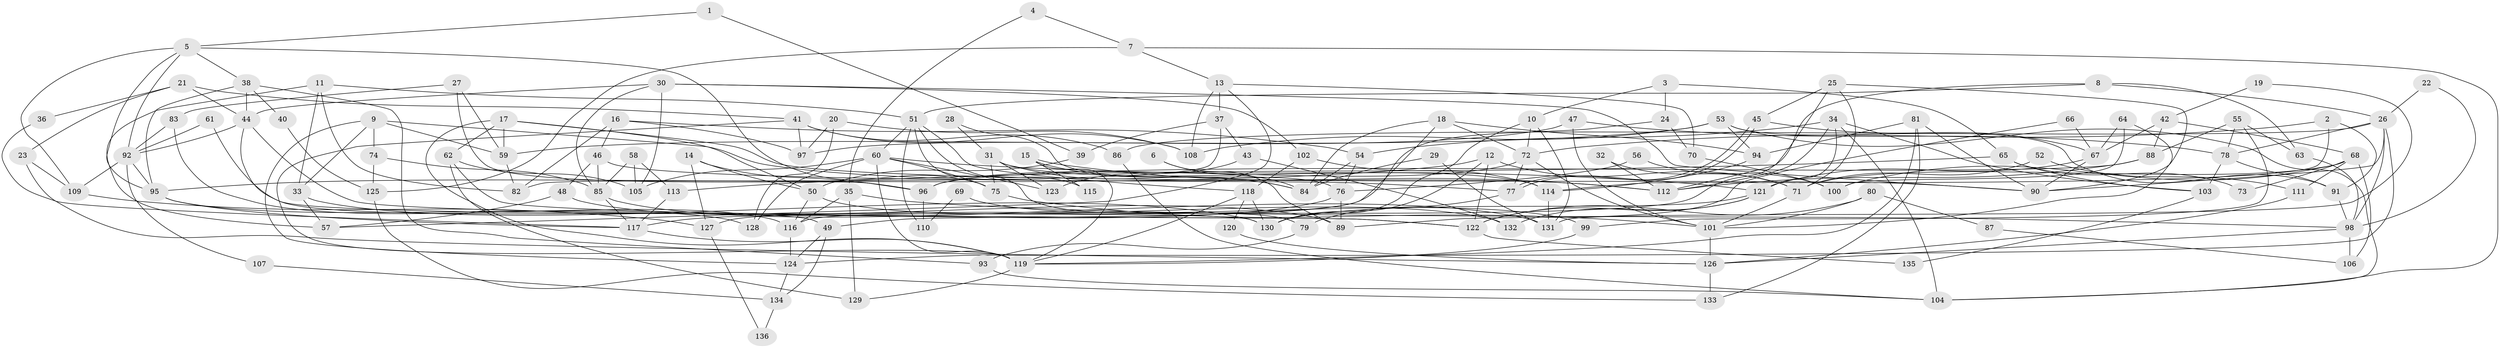 // coarse degree distribution, {6: 0.16304347826086957, 3: 0.20652173913043478, 4: 0.16304347826086957, 9: 0.043478260869565216, 8: 0.07608695652173914, 7: 0.07608695652173914, 5: 0.10869565217391304, 2: 0.13043478260869565, 10: 0.03260869565217391}
// Generated by graph-tools (version 1.1) at 2025/23/03/03/25 07:23:56]
// undirected, 136 vertices, 272 edges
graph export_dot {
graph [start="1"]
  node [color=gray90,style=filled];
  1;
  2;
  3;
  4;
  5;
  6;
  7;
  8;
  9;
  10;
  11;
  12;
  13;
  14;
  15;
  16;
  17;
  18;
  19;
  20;
  21;
  22;
  23;
  24;
  25;
  26;
  27;
  28;
  29;
  30;
  31;
  32;
  33;
  34;
  35;
  36;
  37;
  38;
  39;
  40;
  41;
  42;
  43;
  44;
  45;
  46;
  47;
  48;
  49;
  50;
  51;
  52;
  53;
  54;
  55;
  56;
  57;
  58;
  59;
  60;
  61;
  62;
  63;
  64;
  65;
  66;
  67;
  68;
  69;
  70;
  71;
  72;
  73;
  74;
  75;
  76;
  77;
  78;
  79;
  80;
  81;
  82;
  83;
  84;
  85;
  86;
  87;
  88;
  89;
  90;
  91;
  92;
  93;
  94;
  95;
  96;
  97;
  98;
  99;
  100;
  101;
  102;
  103;
  104;
  105;
  106;
  107;
  108;
  109;
  110;
  111;
  112;
  113;
  114;
  115;
  116;
  117;
  118;
  119;
  120;
  121;
  122;
  123;
  124;
  125;
  126;
  127;
  128;
  129;
  130;
  131;
  132;
  133;
  134;
  135;
  136;
  1 -- 39;
  1 -- 5;
  2 -- 72;
  2 -- 91;
  2 -- 114;
  3 -- 65;
  3 -- 10;
  3 -- 24;
  4 -- 7;
  4 -- 35;
  5 -- 75;
  5 -- 38;
  5 -- 92;
  5 -- 95;
  5 -- 109;
  6 -- 84;
  6 -- 89;
  7 -- 13;
  7 -- 125;
  7 -- 104;
  8 -- 112;
  8 -- 26;
  8 -- 51;
  8 -- 63;
  9 -- 112;
  9 -- 59;
  9 -- 33;
  9 -- 74;
  9 -- 124;
  10 -- 130;
  10 -- 72;
  10 -- 131;
  11 -- 82;
  11 -- 33;
  11 -- 51;
  11 -- 57;
  12 -- 95;
  12 -- 130;
  12 -- 71;
  12 -- 122;
  13 -- 57;
  13 -- 108;
  13 -- 37;
  13 -- 70;
  14 -- 96;
  14 -- 127;
  14 -- 50;
  15 -- 119;
  15 -- 112;
  15 -- 84;
  15 -- 115;
  16 -- 97;
  16 -- 46;
  16 -- 54;
  16 -- 82;
  17 -- 62;
  17 -- 119;
  17 -- 50;
  17 -- 59;
  17 -- 90;
  18 -- 84;
  18 -- 49;
  18 -- 72;
  18 -- 94;
  19 -- 42;
  19 -- 131;
  20 -- 108;
  20 -- 128;
  20 -- 97;
  21 -- 41;
  21 -- 44;
  21 -- 23;
  21 -- 36;
  22 -- 98;
  22 -- 26;
  23 -- 109;
  23 -- 126;
  24 -- 116;
  24 -- 70;
  25 -- 90;
  25 -- 45;
  25 -- 71;
  25 -- 127;
  26 -- 90;
  26 -- 98;
  26 -- 78;
  26 -- 86;
  26 -- 124;
  27 -- 59;
  27 -- 83;
  27 -- 96;
  28 -- 76;
  28 -- 31;
  29 -- 131;
  29 -- 84;
  30 -- 90;
  30 -- 85;
  30 -- 44;
  30 -- 102;
  30 -- 105;
  31 -- 84;
  31 -- 114;
  31 -- 75;
  31 -- 123;
  32 -- 71;
  32 -- 112;
  33 -- 130;
  33 -- 57;
  34 -- 121;
  34 -- 104;
  34 -- 54;
  34 -- 103;
  34 -- 112;
  35 -- 116;
  35 -- 98;
  35 -- 129;
  36 -- 117;
  37 -- 82;
  37 -- 39;
  37 -- 43;
  38 -- 95;
  38 -- 44;
  38 -- 40;
  38 -- 93;
  39 -- 50;
  40 -- 125;
  41 -- 86;
  41 -- 97;
  41 -- 108;
  41 -- 119;
  42 -- 68;
  42 -- 67;
  42 -- 88;
  43 -- 132;
  43 -- 123;
  44 -- 122;
  44 -- 49;
  44 -- 92;
  45 -- 67;
  45 -- 77;
  45 -- 77;
  46 -- 85;
  46 -- 77;
  46 -- 48;
  47 -- 101;
  47 -- 78;
  47 -- 97;
  48 -- 57;
  48 -- 89;
  49 -- 124;
  49 -- 134;
  50 -- 116;
  50 -- 132;
  51 -- 60;
  51 -- 79;
  51 -- 110;
  51 -- 115;
  51 -- 118;
  52 -- 71;
  52 -- 111;
  53 -- 94;
  53 -- 104;
  53 -- 59;
  53 -- 91;
  53 -- 108;
  54 -- 76;
  54 -- 84;
  55 -- 88;
  55 -- 63;
  55 -- 78;
  55 -- 99;
  56 -- 76;
  56 -- 100;
  58 -- 105;
  58 -- 85;
  58 -- 113;
  59 -- 82;
  60 -- 123;
  60 -- 75;
  60 -- 105;
  60 -- 119;
  60 -- 121;
  60 -- 128;
  61 -- 130;
  61 -- 92;
  62 -- 129;
  62 -- 105;
  62 -- 122;
  63 -- 98;
  64 -- 67;
  64 -- 101;
  64 -- 100;
  65 -- 113;
  65 -- 103;
  65 -- 73;
  66 -- 89;
  66 -- 67;
  67 -- 90;
  67 -- 121;
  68 -- 100;
  68 -- 71;
  68 -- 73;
  68 -- 106;
  68 -- 111;
  69 -- 110;
  69 -- 99;
  70 -- 100;
  71 -- 101;
  72 -- 101;
  72 -- 77;
  72 -- 96;
  74 -- 85;
  74 -- 125;
  75 -- 101;
  76 -- 117;
  76 -- 89;
  77 -- 79;
  78 -- 91;
  78 -- 103;
  79 -- 93;
  80 -- 101;
  80 -- 122;
  80 -- 87;
  81 -- 94;
  81 -- 119;
  81 -- 90;
  81 -- 133;
  83 -- 116;
  83 -- 92;
  85 -- 131;
  85 -- 117;
  86 -- 104;
  87 -- 106;
  88 -- 96;
  88 -- 112;
  91 -- 98;
  92 -- 95;
  92 -- 107;
  92 -- 109;
  93 -- 104;
  94 -- 114;
  95 -- 117;
  95 -- 128;
  96 -- 110;
  98 -- 126;
  98 -- 106;
  99 -- 119;
  101 -- 126;
  102 -- 118;
  102 -- 114;
  103 -- 135;
  107 -- 134;
  109 -- 127;
  111 -- 126;
  113 -- 117;
  114 -- 131;
  116 -- 124;
  117 -- 119;
  118 -- 119;
  118 -- 120;
  118 -- 130;
  119 -- 129;
  120 -- 126;
  121 -- 122;
  121 -- 130;
  121 -- 132;
  122 -- 135;
  124 -- 134;
  125 -- 133;
  126 -- 133;
  127 -- 136;
  134 -- 136;
}
